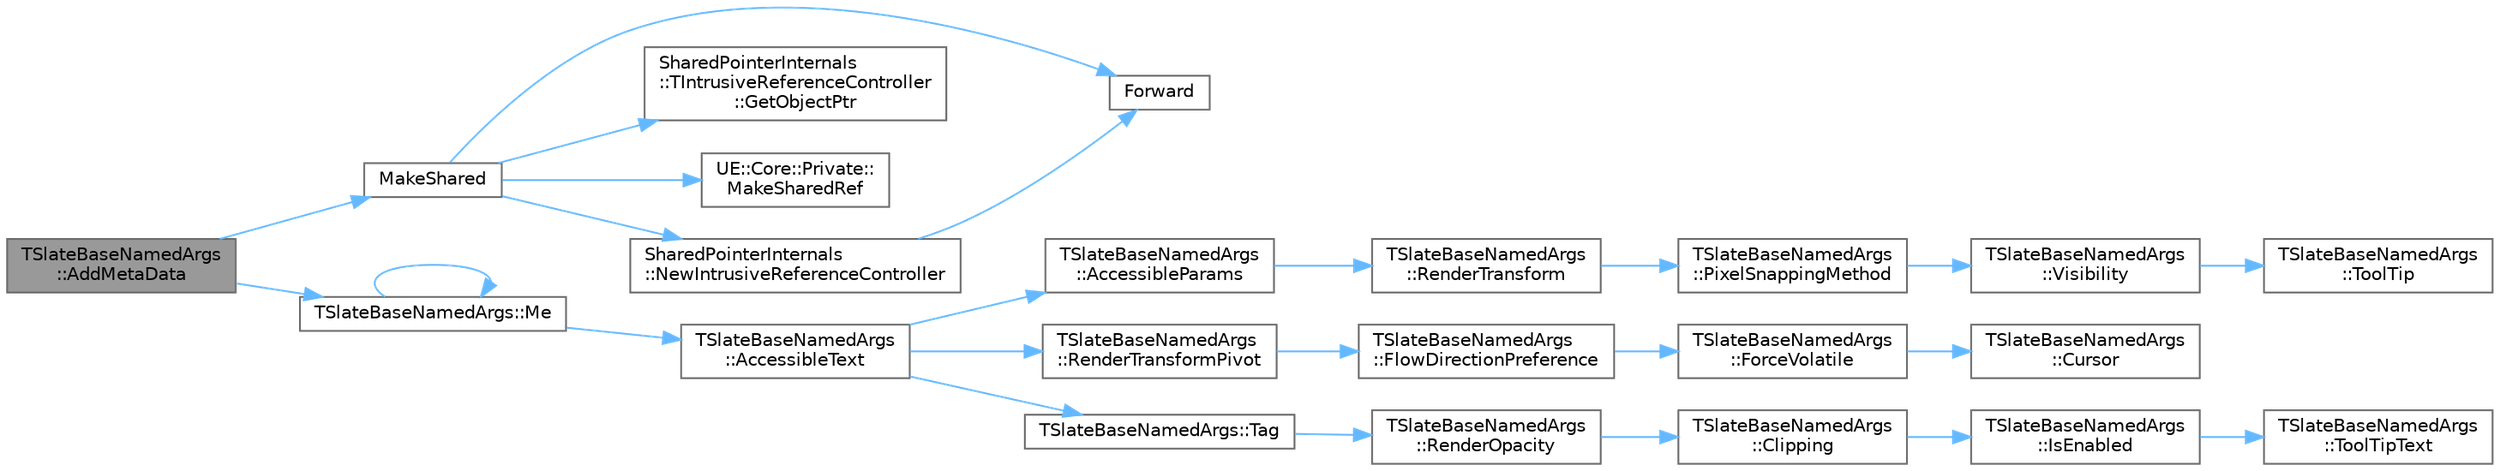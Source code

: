 digraph "TSlateBaseNamedArgs::AddMetaData"
{
 // INTERACTIVE_SVG=YES
 // LATEX_PDF_SIZE
  bgcolor="transparent";
  edge [fontname=Helvetica,fontsize=10,labelfontname=Helvetica,labelfontsize=10];
  node [fontname=Helvetica,fontsize=10,shape=box,height=0.2,width=0.4];
  rankdir="LR";
  Node1 [id="Node000001",label="TSlateBaseNamedArgs\l::AddMetaData",height=0.2,width=0.4,color="gray40", fillcolor="grey60", style="filled", fontcolor="black",tooltip="Add metadata to this widget - convenience method - 2 arguments."];
  Node1 -> Node2 [id="edge1_Node000001_Node000002",color="steelblue1",style="solid",tooltip=" "];
  Node2 [id="Node000002",label="MakeShared",height=0.2,width=0.4,color="grey40", fillcolor="white", style="filled",URL="$d2/d17/SharedPointer_8h.html#a263c00158120ebc1c5485f1201a6f34d",tooltip="MakeShared utility function."];
  Node2 -> Node3 [id="edge2_Node000002_Node000003",color="steelblue1",style="solid",tooltip=" "];
  Node3 [id="Node000003",label="Forward",height=0.2,width=0.4,color="grey40", fillcolor="white", style="filled",URL="$d4/d24/UnrealTemplate_8h.html#a68f280c1d561a8899a1e9e3ea8405d00",tooltip="Forward will cast a reference to an rvalue reference."];
  Node2 -> Node4 [id="edge3_Node000002_Node000004",color="steelblue1",style="solid",tooltip=" "];
  Node4 [id="Node000004",label="SharedPointerInternals\l::TIntrusiveReferenceController\l::GetObjectPtr",height=0.2,width=0.4,color="grey40", fillcolor="white", style="filled",URL="$d4/d0f/classSharedPointerInternals_1_1TIntrusiveReferenceController.html#abbed2fe02963777a4ec2fb6c2d619beb",tooltip=" "];
  Node2 -> Node5 [id="edge4_Node000002_Node000005",color="steelblue1",style="solid",tooltip=" "];
  Node5 [id="Node000005",label="UE::Core::Private::\lMakeSharedRef",height=0.2,width=0.4,color="grey40", fillcolor="white", style="filled",URL="$d1/de6/namespaceUE_1_1Core_1_1Private.html#aff81f6fda6cd780a91812bea83b7f9d1",tooltip=" "];
  Node2 -> Node6 [id="edge5_Node000002_Node000006",color="steelblue1",style="solid",tooltip=" "];
  Node6 [id="Node000006",label="SharedPointerInternals\l::NewIntrusiveReferenceController",height=0.2,width=0.4,color="grey40", fillcolor="white", style="filled",URL="$d5/d6a/namespaceSharedPointerInternals.html#a27870bf9f0653ce64eb0333857178446",tooltip="Creates an intrusive reference controller."];
  Node6 -> Node3 [id="edge6_Node000006_Node000003",color="steelblue1",style="solid",tooltip=" "];
  Node1 -> Node7 [id="edge7_Node000001_Node000007",color="steelblue1",style="solid",tooltip=" "];
  Node7 [id="Node000007",label="TSlateBaseNamedArgs::Me",height=0.2,width=0.4,color="grey40", fillcolor="white", style="filled",URL="$d1/d69/structTSlateBaseNamedArgs.html#a64acdfaf82f0f0bba16524708bed1bed",tooltip="Used by the named argument pattern as a safe way to 'return *this' for call-chaining purposes."];
  Node7 -> Node8 [id="edge8_Node000007_Node000008",color="steelblue1",style="solid",tooltip=" "];
  Node8 [id="Node000008",label="TSlateBaseNamedArgs\l::AccessibleText",height=0.2,width=0.4,color="grey40", fillcolor="white", style="filled",URL="$d1/d69/structTSlateBaseNamedArgs.html#aa3a0f4788daff3ebf43068039d8dcf9f",tooltip=" "];
  Node8 -> Node9 [id="edge9_Node000008_Node000009",color="steelblue1",style="solid",tooltip=" "];
  Node9 [id="Node000009",label="TSlateBaseNamedArgs\l::AccessibleParams",height=0.2,width=0.4,color="grey40", fillcolor="white", style="filled",URL="$d1/d69/structTSlateBaseNamedArgs.html#aef37d9fd0848b020ac18163def23bccd",tooltip=" "];
  Node9 -> Node10 [id="edge10_Node000009_Node000010",color="steelblue1",style="solid",tooltip=" "];
  Node10 [id="Node000010",label="TSlateBaseNamedArgs\l::RenderTransform",height=0.2,width=0.4,color="grey40", fillcolor="white", style="filled",URL="$d1/d69/structTSlateBaseNamedArgs.html#a550115a1c436ea950e513fff56920c4f",tooltip=" "];
  Node10 -> Node11 [id="edge11_Node000010_Node000011",color="steelblue1",style="solid",tooltip=" "];
  Node11 [id="Node000011",label="TSlateBaseNamedArgs\l::PixelSnappingMethod",height=0.2,width=0.4,color="grey40", fillcolor="white", style="filled",URL="$d1/d69/structTSlateBaseNamedArgs.html#af6f22b832ddab25f7059d9cfac5d4cd1",tooltip=" "];
  Node11 -> Node12 [id="edge12_Node000011_Node000012",color="steelblue1",style="solid",tooltip=" "];
  Node12 [id="Node000012",label="TSlateBaseNamedArgs\l::Visibility",height=0.2,width=0.4,color="grey40", fillcolor="white", style="filled",URL="$d1/d69/structTSlateBaseNamedArgs.html#abf7f165d7b674a28d3da6bf133208351",tooltip=" "];
  Node12 -> Node13 [id="edge13_Node000012_Node000013",color="steelblue1",style="solid",tooltip=" "];
  Node13 [id="Node000013",label="TSlateBaseNamedArgs\l::ToolTip",height=0.2,width=0.4,color="grey40", fillcolor="white", style="filled",URL="$d1/d69/structTSlateBaseNamedArgs.html#a58f2486292c37dcef40d259e1ce862dd",tooltip=" "];
  Node8 -> Node14 [id="edge14_Node000008_Node000014",color="steelblue1",style="solid",tooltip=" "];
  Node14 [id="Node000014",label="TSlateBaseNamedArgs\l::RenderTransformPivot",height=0.2,width=0.4,color="grey40", fillcolor="white", style="filled",URL="$d1/d69/structTSlateBaseNamedArgs.html#ad177578a7fd04ef942330640ab0530b5",tooltip=" "];
  Node14 -> Node15 [id="edge15_Node000014_Node000015",color="steelblue1",style="solid",tooltip=" "];
  Node15 [id="Node000015",label="TSlateBaseNamedArgs\l::FlowDirectionPreference",height=0.2,width=0.4,color="grey40", fillcolor="white", style="filled",URL="$d1/d69/structTSlateBaseNamedArgs.html#aa339051bdb5caea4dc19fca6075047e9",tooltip=" "];
  Node15 -> Node16 [id="edge16_Node000015_Node000016",color="steelblue1",style="solid",tooltip=" "];
  Node16 [id="Node000016",label="TSlateBaseNamedArgs\l::ForceVolatile",height=0.2,width=0.4,color="grey40", fillcolor="white", style="filled",URL="$d1/d69/structTSlateBaseNamedArgs.html#a3d6952777da10b57974814b4c29954ca",tooltip=" "];
  Node16 -> Node17 [id="edge17_Node000016_Node000017",color="steelblue1",style="solid",tooltip=" "];
  Node17 [id="Node000017",label="TSlateBaseNamedArgs\l::Cursor",height=0.2,width=0.4,color="grey40", fillcolor="white", style="filled",URL="$d1/d69/structTSlateBaseNamedArgs.html#af31496f4a5202da3201969c9ee9797a0",tooltip=" "];
  Node8 -> Node18 [id="edge18_Node000008_Node000018",color="steelblue1",style="solid",tooltip=" "];
  Node18 [id="Node000018",label="TSlateBaseNamedArgs::Tag",height=0.2,width=0.4,color="grey40", fillcolor="white", style="filled",URL="$d1/d69/structTSlateBaseNamedArgs.html#a4113a51545381b91cbc29e4e834518e5",tooltip=" "];
  Node18 -> Node19 [id="edge19_Node000018_Node000019",color="steelblue1",style="solid",tooltip=" "];
  Node19 [id="Node000019",label="TSlateBaseNamedArgs\l::RenderOpacity",height=0.2,width=0.4,color="grey40", fillcolor="white", style="filled",URL="$d1/d69/structTSlateBaseNamedArgs.html#a6262c4b45826b22b28819ae2558112eb",tooltip=" "];
  Node19 -> Node20 [id="edge20_Node000019_Node000020",color="steelblue1",style="solid",tooltip=" "];
  Node20 [id="Node000020",label="TSlateBaseNamedArgs\l::Clipping",height=0.2,width=0.4,color="grey40", fillcolor="white", style="filled",URL="$d1/d69/structTSlateBaseNamedArgs.html#aaaa84898cbf26c847bf9c2aaaaf06508",tooltip=" "];
  Node20 -> Node21 [id="edge21_Node000020_Node000021",color="steelblue1",style="solid",tooltip=" "];
  Node21 [id="Node000021",label="TSlateBaseNamedArgs\l::IsEnabled",height=0.2,width=0.4,color="grey40", fillcolor="white", style="filled",URL="$d1/d69/structTSlateBaseNamedArgs.html#a980057ba375a7f9e8001871e96cf6b0e",tooltip=" "];
  Node21 -> Node22 [id="edge22_Node000021_Node000022",color="steelblue1",style="solid",tooltip=" "];
  Node22 [id="Node000022",label="TSlateBaseNamedArgs\l::ToolTipText",height=0.2,width=0.4,color="grey40", fillcolor="white", style="filled",URL="$d1/d69/structTSlateBaseNamedArgs.html#a80746dc876cf5f558e8859b44791d410",tooltip=" "];
  Node7 -> Node7 [id="edge23_Node000007_Node000007",color="steelblue1",style="solid",tooltip=" "];
}
